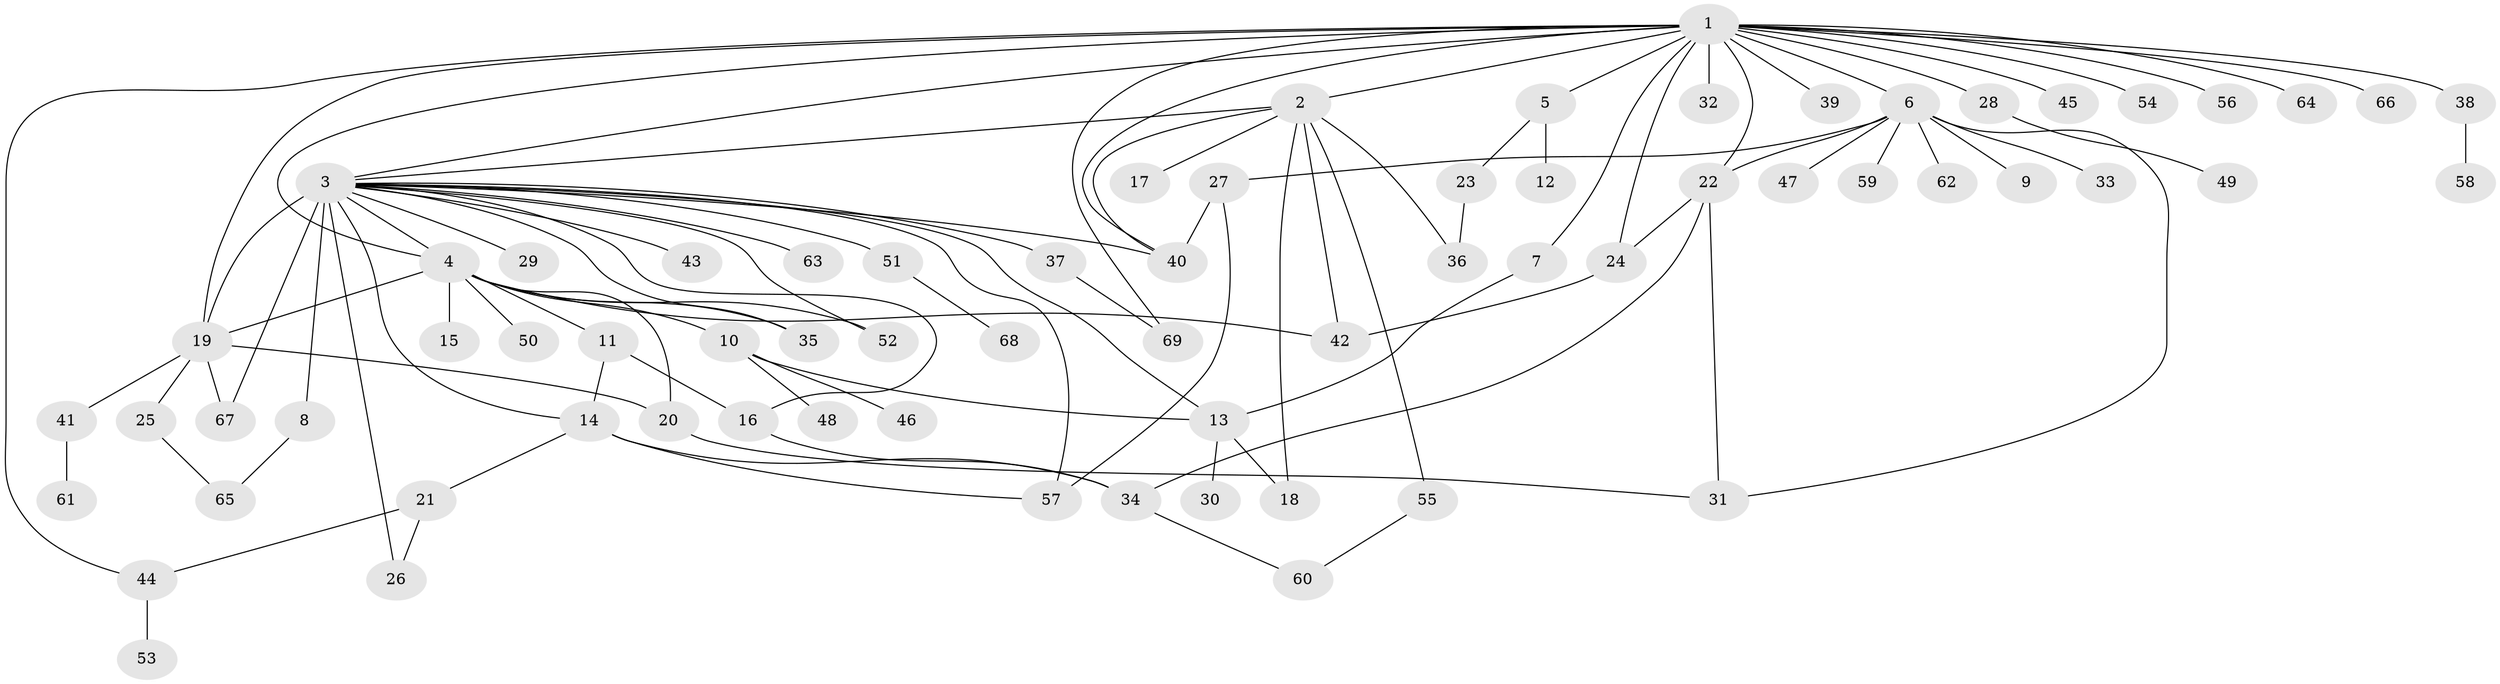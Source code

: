 // original degree distribution, {25: 0.0072992700729927005, 9: 0.0072992700729927005, 36: 0.0072992700729927005, 14: 0.0072992700729927005, 4: 0.058394160583941604, 10: 0.0072992700729927005, 3: 0.12408759124087591, 2: 0.23357664233576642, 6: 0.029197080291970802, 1: 0.5036496350364964, 7: 0.0072992700729927005, 5: 0.0072992700729927005}
// Generated by graph-tools (version 1.1) at 2025/35/03/09/25 02:35:30]
// undirected, 69 vertices, 100 edges
graph export_dot {
graph [start="1"]
  node [color=gray90,style=filled];
  1;
  2;
  3;
  4;
  5;
  6;
  7;
  8;
  9;
  10;
  11;
  12;
  13;
  14;
  15;
  16;
  17;
  18;
  19;
  20;
  21;
  22;
  23;
  24;
  25;
  26;
  27;
  28;
  29;
  30;
  31;
  32;
  33;
  34;
  35;
  36;
  37;
  38;
  39;
  40;
  41;
  42;
  43;
  44;
  45;
  46;
  47;
  48;
  49;
  50;
  51;
  52;
  53;
  54;
  55;
  56;
  57;
  58;
  59;
  60;
  61;
  62;
  63;
  64;
  65;
  66;
  67;
  68;
  69;
  1 -- 2 [weight=1.0];
  1 -- 3 [weight=1.0];
  1 -- 4 [weight=1.0];
  1 -- 5 [weight=1.0];
  1 -- 6 [weight=1.0];
  1 -- 7 [weight=1.0];
  1 -- 19 [weight=1.0];
  1 -- 22 [weight=1.0];
  1 -- 24 [weight=1.0];
  1 -- 28 [weight=1.0];
  1 -- 32 [weight=1.0];
  1 -- 38 [weight=1.0];
  1 -- 39 [weight=1.0];
  1 -- 40 [weight=1.0];
  1 -- 44 [weight=1.0];
  1 -- 45 [weight=1.0];
  1 -- 54 [weight=1.0];
  1 -- 56 [weight=1.0];
  1 -- 64 [weight=1.0];
  1 -- 66 [weight=1.0];
  1 -- 69 [weight=1.0];
  2 -- 3 [weight=1.0];
  2 -- 17 [weight=1.0];
  2 -- 18 [weight=1.0];
  2 -- 36 [weight=1.0];
  2 -- 40 [weight=1.0];
  2 -- 42 [weight=1.0];
  2 -- 55 [weight=1.0];
  3 -- 4 [weight=1.0];
  3 -- 8 [weight=1.0];
  3 -- 13 [weight=1.0];
  3 -- 14 [weight=1.0];
  3 -- 16 [weight=1.0];
  3 -- 19 [weight=16.0];
  3 -- 26 [weight=1.0];
  3 -- 29 [weight=1.0];
  3 -- 35 [weight=1.0];
  3 -- 37 [weight=1.0];
  3 -- 40 [weight=1.0];
  3 -- 43 [weight=1.0];
  3 -- 51 [weight=1.0];
  3 -- 52 [weight=1.0];
  3 -- 57 [weight=1.0];
  3 -- 63 [weight=1.0];
  3 -- 67 [weight=1.0];
  4 -- 10 [weight=1.0];
  4 -- 11 [weight=2.0];
  4 -- 15 [weight=2.0];
  4 -- 19 [weight=1.0];
  4 -- 20 [weight=1.0];
  4 -- 35 [weight=1.0];
  4 -- 42 [weight=1.0];
  4 -- 50 [weight=1.0];
  4 -- 52 [weight=1.0];
  5 -- 12 [weight=1.0];
  5 -- 23 [weight=1.0];
  6 -- 9 [weight=1.0];
  6 -- 22 [weight=1.0];
  6 -- 27 [weight=1.0];
  6 -- 31 [weight=1.0];
  6 -- 33 [weight=1.0];
  6 -- 47 [weight=1.0];
  6 -- 59 [weight=1.0];
  6 -- 62 [weight=1.0];
  7 -- 13 [weight=1.0];
  8 -- 65 [weight=1.0];
  10 -- 13 [weight=1.0];
  10 -- 46 [weight=1.0];
  10 -- 48 [weight=2.0];
  11 -- 14 [weight=2.0];
  11 -- 16 [weight=1.0];
  13 -- 18 [weight=1.0];
  13 -- 30 [weight=1.0];
  14 -- 21 [weight=1.0];
  14 -- 34 [weight=1.0];
  14 -- 57 [weight=1.0];
  16 -- 34 [weight=1.0];
  19 -- 20 [weight=1.0];
  19 -- 25 [weight=1.0];
  19 -- 41 [weight=1.0];
  19 -- 67 [weight=1.0];
  20 -- 31 [weight=1.0];
  21 -- 26 [weight=1.0];
  21 -- 44 [weight=1.0];
  22 -- 24 [weight=1.0];
  22 -- 31 [weight=1.0];
  22 -- 34 [weight=1.0];
  23 -- 36 [weight=4.0];
  24 -- 42 [weight=1.0];
  25 -- 65 [weight=1.0];
  27 -- 40 [weight=1.0];
  27 -- 57 [weight=1.0];
  28 -- 49 [weight=1.0];
  34 -- 60 [weight=1.0];
  37 -- 69 [weight=1.0];
  38 -- 58 [weight=1.0];
  41 -- 61 [weight=1.0];
  44 -- 53 [weight=1.0];
  51 -- 68 [weight=1.0];
  55 -- 60 [weight=1.0];
}
